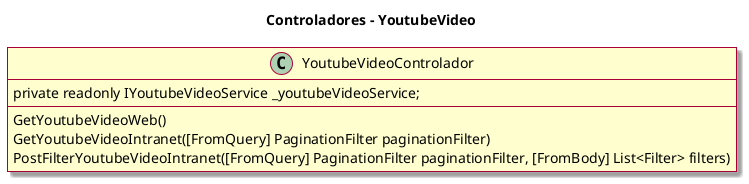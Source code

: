 @startuml presentacion
skin rose
skinparam linetype polyline

title Controladores - YoutubeVideo

class YoutubeVideoControlador {
    private readonly IYoutubeVideoService _youtubeVideoService;
    GetYoutubeVideoWeb()
    GetYoutubeVideoIntranet([FromQuery] PaginationFilter paginationFilter)
    PostFilterYoutubeVideoIntranet([FromQuery] PaginationFilter paginationFilter, [FromBody] List<Filter> filters)
}
@enduml